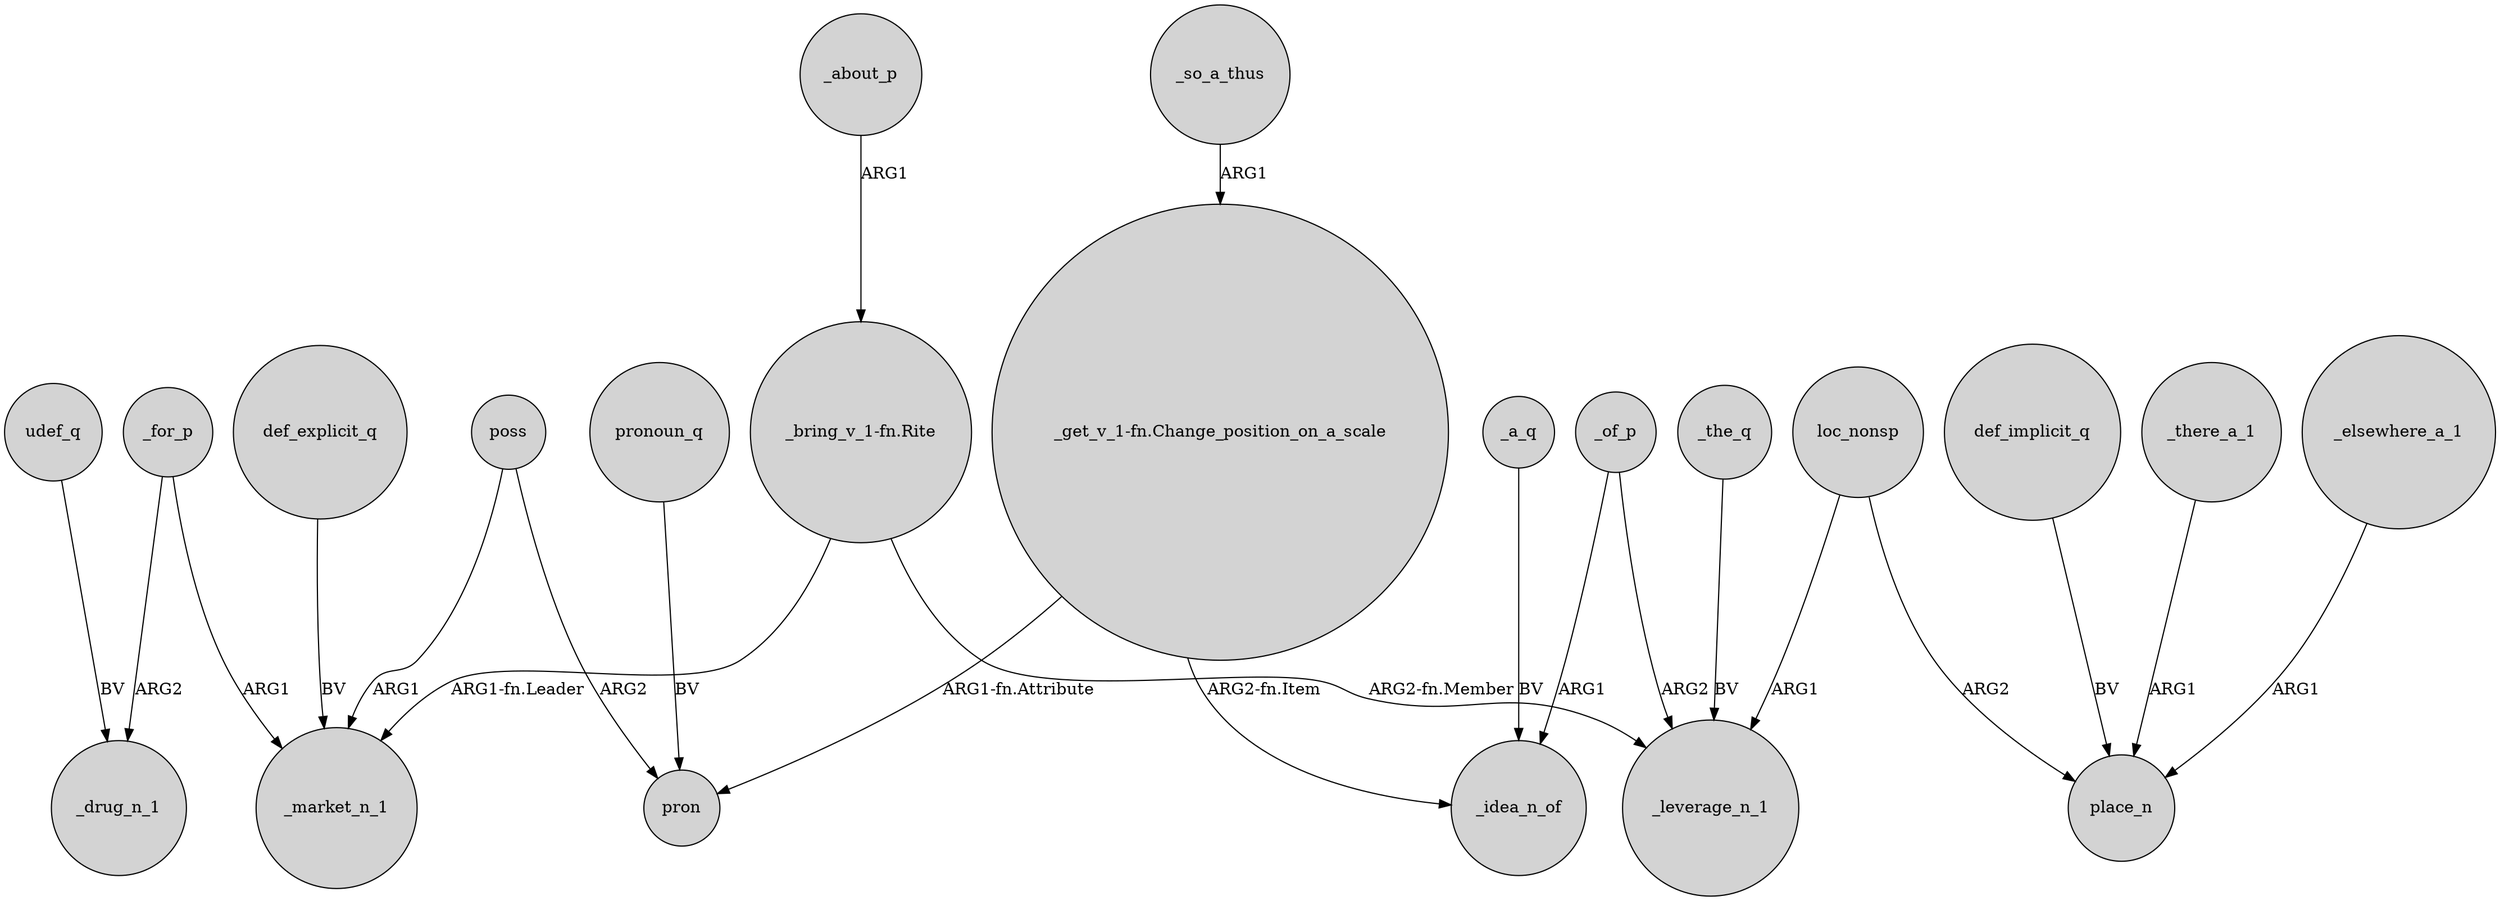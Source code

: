 digraph {
	node [shape=circle style=filled]
	"_bring_v_1-fn.Rite" -> _market_n_1 [label="ARG1-fn.Leader"]
	_for_p -> _drug_n_1 [label=ARG2]
	_of_p -> _leverage_n_1 [label=ARG2]
	_a_q -> _idea_n_of [label=BV]
	def_implicit_q -> place_n [label=BV]
	_there_a_1 -> place_n [label=ARG1]
	_about_p -> "_bring_v_1-fn.Rite" [label=ARG1]
	_elsewhere_a_1 -> place_n [label=ARG1]
	_for_p -> _market_n_1 [label=ARG1]
	udef_q -> _drug_n_1 [label=BV]
	loc_nonsp -> _leverage_n_1 [label=ARG1]
	poss -> _market_n_1 [label=ARG1]
	_the_q -> _leverage_n_1 [label=BV]
	pronoun_q -> pron [label=BV]
	poss -> pron [label=ARG2]
	"_bring_v_1-fn.Rite" -> _leverage_n_1 [label="ARG2-fn.Member"]
	_so_a_thus -> "_get_v_1-fn.Change_position_on_a_scale" [label=ARG1]
	def_explicit_q -> _market_n_1 [label=BV]
	loc_nonsp -> place_n [label=ARG2]
	"_get_v_1-fn.Change_position_on_a_scale" -> pron [label="ARG1-fn.Attribute"]
	"_get_v_1-fn.Change_position_on_a_scale" -> _idea_n_of [label="ARG2-fn.Item"]
	_of_p -> _idea_n_of [label=ARG1]
}
